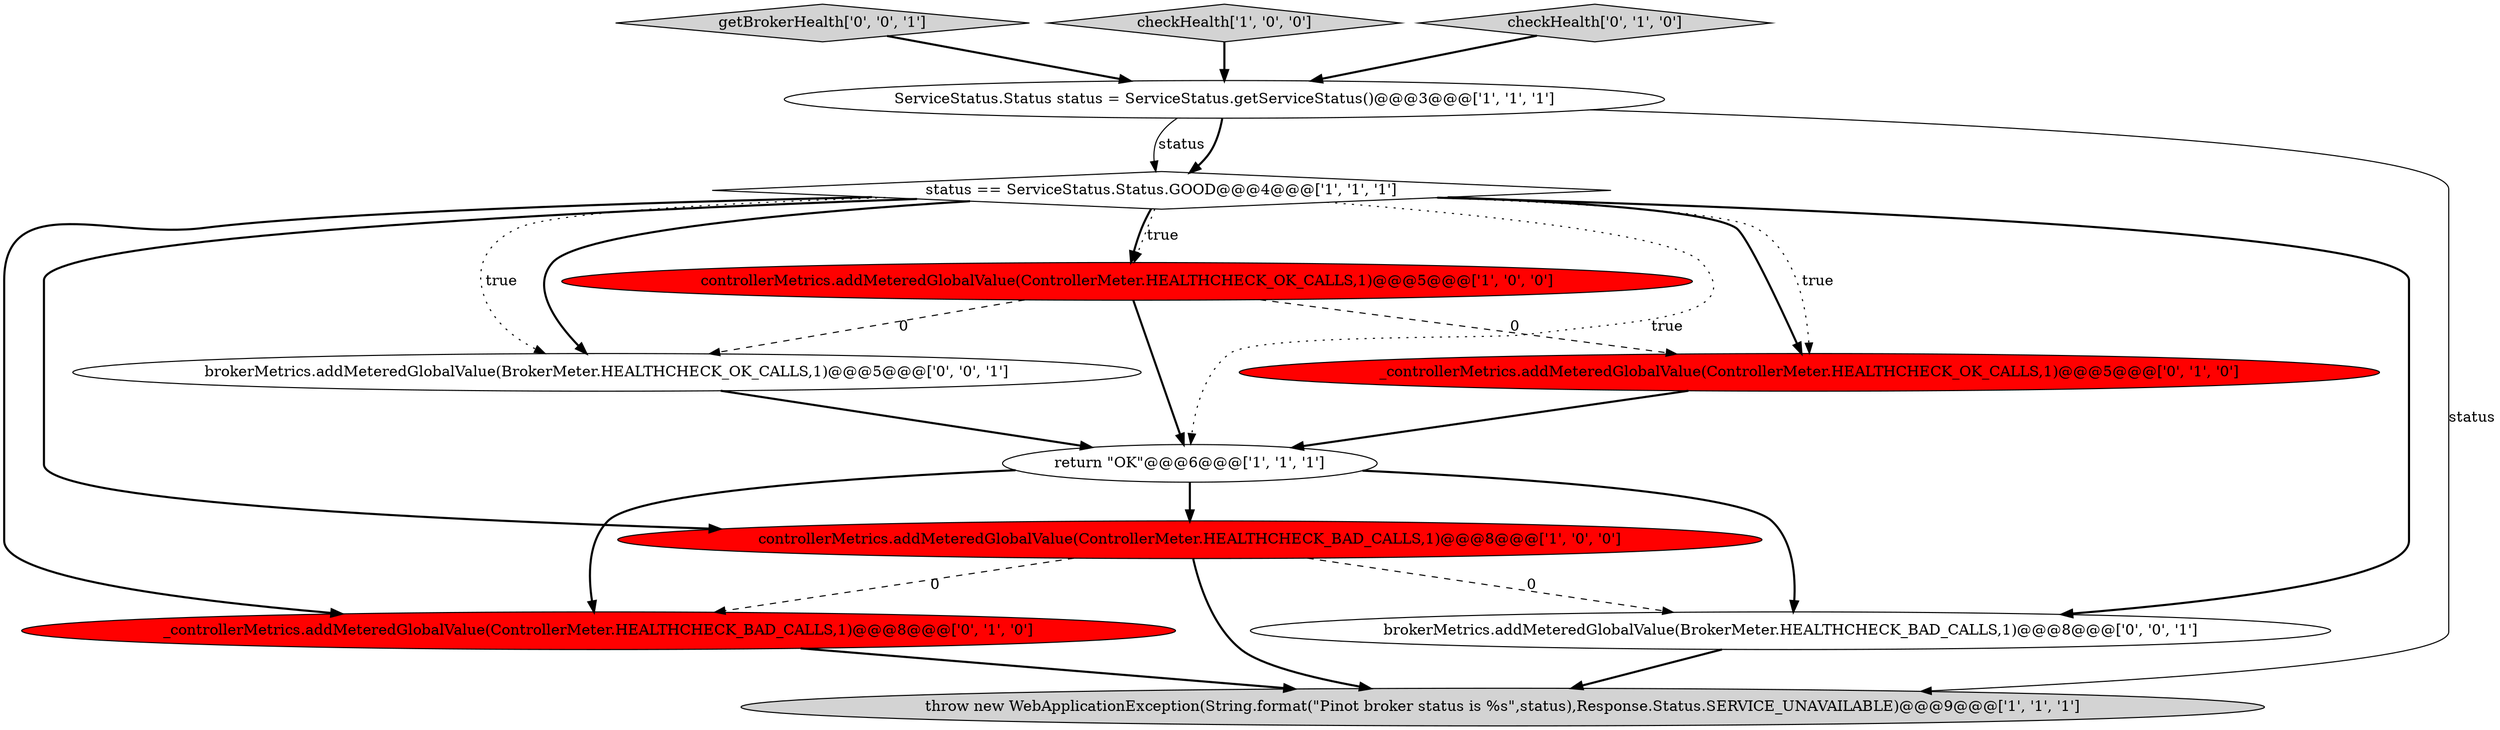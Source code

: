 digraph {
11 [style = filled, label = "getBrokerHealth['0', '0', '1']", fillcolor = lightgray, shape = diamond image = "AAA0AAABBB3BBB"];
6 [style = filled, label = "controllerMetrics.addMeteredGlobalValue(ControllerMeter.HEALTHCHECK_BAD_CALLS,1)@@@8@@@['1', '0', '0']", fillcolor = red, shape = ellipse image = "AAA1AAABBB1BBB"];
10 [style = filled, label = "brokerMetrics.addMeteredGlobalValue(BrokerMeter.HEALTHCHECK_OK_CALLS,1)@@@5@@@['0', '0', '1']", fillcolor = white, shape = ellipse image = "AAA0AAABBB3BBB"];
12 [style = filled, label = "brokerMetrics.addMeteredGlobalValue(BrokerMeter.HEALTHCHECK_BAD_CALLS,1)@@@8@@@['0', '0', '1']", fillcolor = white, shape = ellipse image = "AAA0AAABBB3BBB"];
0 [style = filled, label = "status == ServiceStatus.Status.GOOD@@@4@@@['1', '1', '1']", fillcolor = white, shape = diamond image = "AAA0AAABBB1BBB"];
3 [style = filled, label = "checkHealth['1', '0', '0']", fillcolor = lightgray, shape = diamond image = "AAA0AAABBB1BBB"];
8 [style = filled, label = "_controllerMetrics.addMeteredGlobalValue(ControllerMeter.HEALTHCHECK_BAD_CALLS,1)@@@8@@@['0', '1', '0']", fillcolor = red, shape = ellipse image = "AAA1AAABBB2BBB"];
7 [style = filled, label = "checkHealth['0', '1', '0']", fillcolor = lightgray, shape = diamond image = "AAA0AAABBB2BBB"];
4 [style = filled, label = "throw new WebApplicationException(String.format(\"Pinot broker status is %s\",status),Response.Status.SERVICE_UNAVAILABLE)@@@9@@@['1', '1', '1']", fillcolor = lightgray, shape = ellipse image = "AAA0AAABBB1BBB"];
2 [style = filled, label = "return \"OK\"@@@6@@@['1', '1', '1']", fillcolor = white, shape = ellipse image = "AAA0AAABBB1BBB"];
1 [style = filled, label = "ServiceStatus.Status status = ServiceStatus.getServiceStatus()@@@3@@@['1', '1', '1']", fillcolor = white, shape = ellipse image = "AAA0AAABBB1BBB"];
5 [style = filled, label = "controllerMetrics.addMeteredGlobalValue(ControllerMeter.HEALTHCHECK_OK_CALLS,1)@@@5@@@['1', '0', '0']", fillcolor = red, shape = ellipse image = "AAA1AAABBB1BBB"];
9 [style = filled, label = "_controllerMetrics.addMeteredGlobalValue(ControllerMeter.HEALTHCHECK_OK_CALLS,1)@@@5@@@['0', '1', '0']", fillcolor = red, shape = ellipse image = "AAA1AAABBB2BBB"];
0->9 [style = bold, label=""];
6->8 [style = dashed, label="0"];
7->1 [style = bold, label=""];
0->5 [style = dotted, label="true"];
3->1 [style = bold, label=""];
0->10 [style = dotted, label="true"];
0->6 [style = bold, label=""];
9->2 [style = bold, label=""];
2->6 [style = bold, label=""];
11->1 [style = bold, label=""];
0->12 [style = bold, label=""];
5->9 [style = dashed, label="0"];
1->0 [style = bold, label=""];
2->12 [style = bold, label=""];
6->12 [style = dashed, label="0"];
6->4 [style = bold, label=""];
5->2 [style = bold, label=""];
0->10 [style = bold, label=""];
12->4 [style = bold, label=""];
5->10 [style = dashed, label="0"];
1->0 [style = solid, label="status"];
1->4 [style = solid, label="status"];
0->8 [style = bold, label=""];
10->2 [style = bold, label=""];
8->4 [style = bold, label=""];
0->2 [style = dotted, label="true"];
0->9 [style = dotted, label="true"];
2->8 [style = bold, label=""];
0->5 [style = bold, label=""];
}
